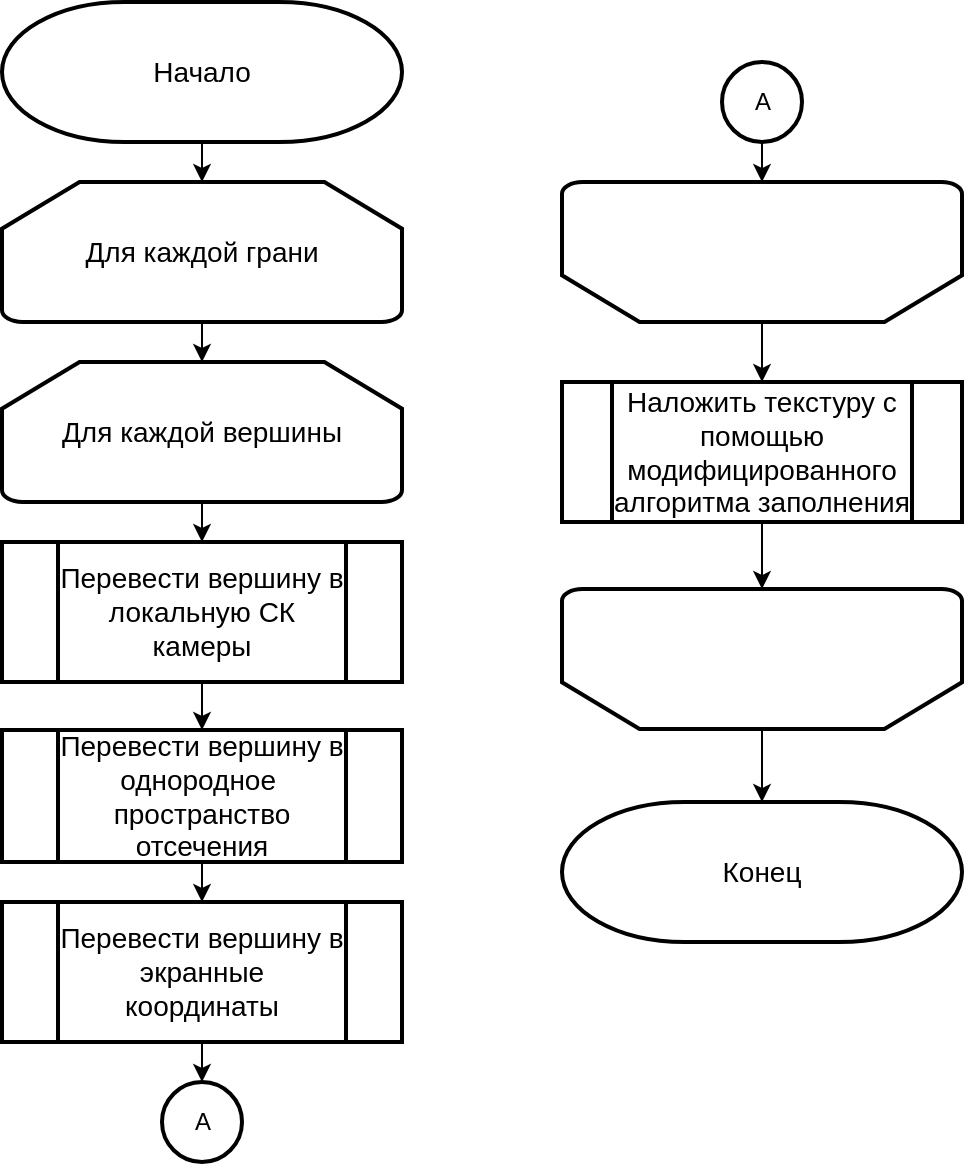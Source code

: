 <mxfile version="16.4.0" type="device"><diagram id="5A_swKLDbb_HEwO0gDM_" name="Страница 1"><mxGraphModel dx="1137" dy="865" grid="1" gridSize="10" guides="1" tooltips="1" connect="1" arrows="1" fold="1" page="1" pageScale="1" pageWidth="1169" pageHeight="827" math="0" shadow="0"><root><mxCell id="0"/><mxCell id="1" parent="0"/><mxCell id="RWEo7Ajm23pkttEjq1r0-3" style="edgeStyle=orthogonalEdgeStyle;rounded=0;orthogonalLoop=1;jettySize=auto;html=1;exitX=0.5;exitY=1;exitDx=0;exitDy=0;exitPerimeter=0;entryX=0.5;entryY=0;entryDx=0;entryDy=0;entryPerimeter=0;" parent="1" source="RWEo7Ajm23pkttEjq1r0-1" target="RWEo7Ajm23pkttEjq1r0-2" edge="1"><mxGeometry relative="1" as="geometry"/></mxCell><mxCell id="RWEo7Ajm23pkttEjq1r0-1" value="&lt;font style=&quot;font-size: 14px&quot;&gt;Начало&lt;/font&gt;" style="strokeWidth=2;html=1;shape=mxgraph.flowchart.terminator;whiteSpace=wrap;" parent="1" vertex="1"><mxGeometry x="100" y="50" width="200" height="70" as="geometry"/></mxCell><mxCell id="RWEo7Ajm23pkttEjq1r0-5" style="edgeStyle=orthogonalEdgeStyle;rounded=0;orthogonalLoop=1;jettySize=auto;html=1;exitX=0.5;exitY=1;exitDx=0;exitDy=0;exitPerimeter=0;entryX=0.5;entryY=0;entryDx=0;entryDy=0;entryPerimeter=0;" parent="1" source="RWEo7Ajm23pkttEjq1r0-2" target="RWEo7Ajm23pkttEjq1r0-4" edge="1"><mxGeometry relative="1" as="geometry"/></mxCell><mxCell id="RWEo7Ajm23pkttEjq1r0-2" value="&lt;font style=&quot;font-size: 14px&quot;&gt;Для каждой грани&lt;/font&gt;" style="strokeWidth=2;html=1;shape=mxgraph.flowchart.loop_limit;whiteSpace=wrap;perimeter=rectanglePerimeter;" parent="1" vertex="1"><mxGeometry x="100" y="140" width="200" height="70" as="geometry"/></mxCell><mxCell id="RWEo7Ajm23pkttEjq1r0-7" style="edgeStyle=orthogonalEdgeStyle;rounded=0;orthogonalLoop=1;jettySize=auto;html=1;exitX=0.5;exitY=1;exitDx=0;exitDy=0;exitPerimeter=0;entryX=0.5;entryY=0;entryDx=0;entryDy=0;" parent="1" source="RWEo7Ajm23pkttEjq1r0-4" target="RWEo7Ajm23pkttEjq1r0-6" edge="1"><mxGeometry relative="1" as="geometry"/></mxCell><mxCell id="RWEo7Ajm23pkttEjq1r0-4" value="&lt;font style=&quot;font-size: 14px&quot;&gt;Для каждой вершины&lt;/font&gt;" style="strokeWidth=2;html=1;shape=mxgraph.flowchart.loop_limit;whiteSpace=wrap;" parent="1" vertex="1"><mxGeometry x="100" y="230" width="200" height="70" as="geometry"/></mxCell><mxCell id="RWEo7Ajm23pkttEjq1r0-9" style="edgeStyle=orthogonalEdgeStyle;rounded=0;orthogonalLoop=1;jettySize=auto;html=1;exitX=0.5;exitY=1;exitDx=0;exitDy=0;entryX=0.5;entryY=0;entryDx=0;entryDy=0;" parent="1" source="RWEo7Ajm23pkttEjq1r0-6" target="RWEo7Ajm23pkttEjq1r0-8" edge="1"><mxGeometry relative="1" as="geometry"/></mxCell><mxCell id="RWEo7Ajm23pkttEjq1r0-6" value="&lt;font style=&quot;font-size: 14px&quot;&gt;Перевести вершину в локальную СК камеры&lt;/font&gt;" style="verticalLabelPosition=middle;verticalAlign=middle;html=1;shape=process;whiteSpace=wrap;rounded=0;size=0.14;arcSize=6;strokeWidth=2;labelPosition=center;align=center;" parent="1" vertex="1"><mxGeometry x="100" y="320" width="200" height="70" as="geometry"/></mxCell><mxCell id="RWEo7Ajm23pkttEjq1r0-12" style="edgeStyle=orthogonalEdgeStyle;rounded=0;orthogonalLoop=1;jettySize=auto;html=1;exitX=0.5;exitY=1;exitDx=0;exitDy=0;entryX=0.5;entryY=0;entryDx=0;entryDy=0;" parent="1" source="RWEo7Ajm23pkttEjq1r0-8" target="RWEo7Ajm23pkttEjq1r0-11" edge="1"><mxGeometry relative="1" as="geometry"/></mxCell><mxCell id="RWEo7Ajm23pkttEjq1r0-8" value="&lt;font style=&quot;font-size: 14px&quot;&gt;Перевести вершину в однородное&amp;nbsp; пространство отсечения&lt;/font&gt;" style="verticalLabelPosition=middle;verticalAlign=middle;html=1;shape=process;whiteSpace=wrap;rounded=0;size=0.14;arcSize=6;strokeWidth=2;labelPosition=center;align=center;" parent="1" vertex="1"><mxGeometry x="100" y="414" width="200" height="66" as="geometry"/></mxCell><mxCell id="RWEo7Ajm23pkttEjq1r0-15" style="edgeStyle=orthogonalEdgeStyle;rounded=0;orthogonalLoop=1;jettySize=auto;html=1;exitX=0.5;exitY=1;exitDx=0;exitDy=0;entryX=0.5;entryY=0;entryDx=0;entryDy=0;entryPerimeter=0;" parent="1" source="RWEo7Ajm23pkttEjq1r0-11" target="RWEo7Ajm23pkttEjq1r0-14" edge="1"><mxGeometry relative="1" as="geometry"/></mxCell><mxCell id="RWEo7Ajm23pkttEjq1r0-11" value="&lt;font style=&quot;font-size: 14px&quot;&gt;Перевести вершину в экранные координаты&lt;/font&gt;" style="verticalLabelPosition=middle;verticalAlign=middle;html=1;shape=process;whiteSpace=wrap;rounded=0;size=0.14;arcSize=6;strokeWidth=2;labelPosition=center;align=center;" parent="1" vertex="1"><mxGeometry x="100" y="500" width="200" height="70" as="geometry"/></mxCell><mxCell id="RWEo7Ajm23pkttEjq1r0-14" value="A" style="verticalLabelPosition=middle;verticalAlign=middle;html=1;shape=mxgraph.flowchart.on-page_reference;rounded=0;strokeWidth=2;labelPosition=center;align=center;" parent="1" vertex="1"><mxGeometry x="180" y="590" width="40" height="40" as="geometry"/></mxCell><mxCell id="RWEo7Ajm23pkttEjq1r0-18" style="edgeStyle=orthogonalEdgeStyle;rounded=0;orthogonalLoop=1;jettySize=auto;html=1;exitX=0.5;exitY=1;exitDx=0;exitDy=0;exitPerimeter=0;entryX=0.5;entryY=1;entryDx=0;entryDy=0;entryPerimeter=0;" parent="1" source="RWEo7Ajm23pkttEjq1r0-16" target="RWEo7Ajm23pkttEjq1r0-17" edge="1"><mxGeometry relative="1" as="geometry"/></mxCell><mxCell id="RWEo7Ajm23pkttEjq1r0-16" value="A" style="verticalLabelPosition=middle;verticalAlign=middle;html=1;shape=mxgraph.flowchart.on-page_reference;rounded=0;strokeWidth=2;labelPosition=center;align=center;" parent="1" vertex="1"><mxGeometry x="460" y="80" width="40" height="40" as="geometry"/></mxCell><mxCell id="RWEo7Ajm23pkttEjq1r0-20" style="edgeStyle=orthogonalEdgeStyle;rounded=0;orthogonalLoop=1;jettySize=auto;html=1;exitX=0.5;exitY=0;exitDx=0;exitDy=0;exitPerimeter=0;entryX=0.5;entryY=0;entryDx=0;entryDy=0;" parent="1" source="RWEo7Ajm23pkttEjq1r0-17" target="RWEo7Ajm23pkttEjq1r0-19" edge="1"><mxGeometry relative="1" as="geometry"/></mxCell><mxCell id="RWEo7Ajm23pkttEjq1r0-17" value="" style="strokeWidth=2;html=1;shape=mxgraph.flowchart.loop_limit;whiteSpace=wrap;flipV=1;" parent="1" vertex="1"><mxGeometry x="380" y="140" width="200" height="70" as="geometry"/></mxCell><mxCell id="RWEo7Ajm23pkttEjq1r0-22" style="edgeStyle=orthogonalEdgeStyle;rounded=0;orthogonalLoop=1;jettySize=auto;html=1;exitX=0.5;exitY=1;exitDx=0;exitDy=0;entryX=0.5;entryY=1;entryDx=0;entryDy=0;entryPerimeter=0;" parent="1" source="RWEo7Ajm23pkttEjq1r0-19" target="RWEo7Ajm23pkttEjq1r0-21" edge="1"><mxGeometry relative="1" as="geometry"/></mxCell><mxCell id="RWEo7Ajm23pkttEjq1r0-19" value="&lt;div&gt;&lt;span&gt;&lt;font style=&quot;font-size: 14px&quot;&gt;Наложить текстуру с помощью модифицированного алгоритма заполнения&lt;/font&gt;&lt;/span&gt;&lt;/div&gt;" style="verticalLabelPosition=middle;verticalAlign=middle;html=1;shape=process;whiteSpace=wrap;rounded=0;size=0.125;arcSize=6;strokeWidth=2;labelPosition=center;align=center;" parent="1" vertex="1"><mxGeometry x="380" y="240" width="200" height="70" as="geometry"/></mxCell><mxCell id="RWEo7Ajm23pkttEjq1r0-24" style="edgeStyle=orthogonalEdgeStyle;rounded=0;orthogonalLoop=1;jettySize=auto;html=1;exitX=0.5;exitY=0;exitDx=0;exitDy=0;exitPerimeter=0;entryX=0.5;entryY=0;entryDx=0;entryDy=0;entryPerimeter=0;" parent="1" source="RWEo7Ajm23pkttEjq1r0-21" target="RWEo7Ajm23pkttEjq1r0-23" edge="1"><mxGeometry relative="1" as="geometry"/></mxCell><mxCell id="RWEo7Ajm23pkttEjq1r0-21" value="" style="strokeWidth=2;html=1;shape=mxgraph.flowchart.loop_limit;whiteSpace=wrap;flipV=1;" parent="1" vertex="1"><mxGeometry x="380" y="343.5" width="200" height="70" as="geometry"/></mxCell><mxCell id="RWEo7Ajm23pkttEjq1r0-23" value="&lt;font style=&quot;font-size: 14px&quot;&gt;Конец&lt;/font&gt;" style="strokeWidth=2;html=1;shape=mxgraph.flowchart.terminator;whiteSpace=wrap;" parent="1" vertex="1"><mxGeometry x="380" y="450" width="200" height="70" as="geometry"/></mxCell></root></mxGraphModel></diagram></mxfile>